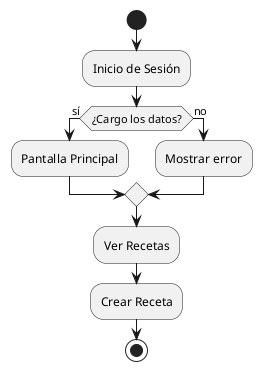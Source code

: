@startuml
start
:Inicio de Sesión;
if (¿Cargo los datos?) then (sí)
  :Pantalla Principal;
else (no)
  :Mostrar error;
endif
:Ver Recetas;
:Crear Receta;
stop
@enduml
